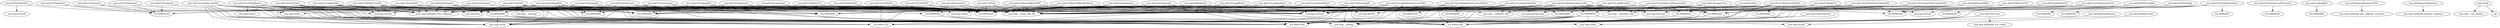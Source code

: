 digraph code {
  "0x00005f50" [label="sym.wbcCtxDcInfo"];
  "0x00005f50" -> "0x00002d80";
  "0x00002d80" [label="sym.imp.strncpy"];
  "0x00005f50" -> "0x00002ee0";
  "0x00002ee0" [label="fcn.00002ee0"];
  "0x00005f50" -> "0x00002d10";
  "0x00002d10" [label="sym.imp.free"];
  "0x00005f50" -> "0x000031b0";
  "0x000031b0" [label="fcn.000031b0"];
  "0x00005f50" -> "0x00003200";
  "0x00003200" [label="fcn.00003200"];
  "0x00005f50" -> "0x00003000";
  "0x00003000" [label="sym.imp.__strndup"];
  "0x00005f50" -> "0x00002ec0";
  "0x00002ec0" [label="sym.imp.strchr"];
  "0x00005f50" -> "0x00002e90";
  "0x00002e90" [label="sym.imp.__stack_chk_fail"];
  "0x00009600" [label="sym.wbcCtxEndpwent"];
  "0x00009600" -> "0x00003030";
  "0x00003030" [label="sym.imp.winbindd_free_response"];
  "0x00009600" -> "0x00003230";
  "0x00003230" [label="fcn.00003230"];
  "0x00005950" [label="sym.wbcCtxListTrusts"];
  "0x00005950" -> "0x00002ee0";
  "0x00002ee0" [label="fcn.00002ee0"];
  "0x00005950" -> "0x00003030";
  "0x00003030" [label="sym.imp.winbindd_free_response"];
  "0x00005950" -> "0x000031b0";
  "0x000031b0" [label="fcn.000031b0"];
  "0x00005950" -> "0x00002d10";
  "0x00002d10" [label="sym.imp.free"];
  "0x00005950" -> "0x00003140";
  "0x00003140" [label="fcn.00003140"];
  "0x00005950" -> "0x00002f60";
  "0x00002f60" [label="sym.imp.__strdup"];
  "0x00005950" -> "0x00002ec0";
  "0x00002ec0" [label="sym.imp.strchr"];
  "0x00005950" -> "0x00003120";
  "0x00003120" [label="fcn.00003120"];
  "0x00005950" -> "0x00002e90";
  "0x00002e90" [label="sym.imp.__stack_chk_fail"];
  "0x00009940" [label="sym.wbcCtxGetgrlist"];
  "0x00009940" -> "0x00003030";
  "0x00003030" [label="sym.imp.winbindd_free_response"];
  "0x00009940" -> "0x00002ee0";
  "0x00002ee0" [label="fcn.00002ee0"];
  "0x00009940" -> "0x00006680";
  "0x00006680" [label="fcn.00006680"];
  "0x00009940" -> "0x00003230";
  "0x00003230" [label="fcn.00003230"];
  "0x00009940" -> "0x00002e90";
  "0x00002e90" [label="sym.imp.__stack_chk_fail"];
  "0x00007050" [label="sym.wbcCtxCredentialSave"];
  "0x00007050" -> "0x00002d80";
  "0x00002d80" [label="sym.imp.strncpy"];
  "0x00007050" -> "0x00002ea0";
  "0x00002ea0" [label="sym.imp.getuid"];
  "0x00007050" -> "0x00002ee0";
  "0x00002ee0" [label="fcn.00002ee0"];
  "0x00007050" -> "0x00002e90";
  "0x00002e90" [label="sym.imp.__stack_chk_fail"];
  "0x00003c00" [label="sym.wbcCtxAllocateUid"];
  "0x00003c00" -> "0x00002d40";
  "0x00002d40" [label="fcn.00002d40"];
  "0x00003c00" -> "0x00002e90";
  "0x00002e90" [label="sym.imp.__stack_chk_fail"];
  "0x00006ff0" [label="sym.wbcCtxChangeUserPassword"];
  "0x00006ff0" -> "0x00002e20";
  "0x00002e20" [label="fcn.00002e20"];
  "0x00004910" [label="sym.wbcCtxAuthenticateUser"];
  "0x00004910" -> "0x00002ed0";
  "0x00002ed0" [label="fcn.00002ed0"];
  "0x00004910" -> "0x00002e90";
  "0x00002e90" [label="sym.imp.__stack_chk_fail"];
  "0x00003fd0" [label="sym.wbcCtxGidToSid"];
  "0x00003fd0" -> "0x00002ee0";
  "0x00002ee0" [label="fcn.00002ee0"];
  "0x00003fd0" -> "0x00003120";
  "0x00003120" [label="fcn.00003120"];
  "0x00003fd0" -> "0x00002e90";
  "0x00002e90" [label="sym.imp.__stack_chk_fail"];
  "0x00008c20" [label="sym.wbcLookupRids"];
  "0x00008c20" -> "0x00002d60";
  "0x00002d60" [label="fcn.00002d60"];
  "0x00009040" [label="sym.wbcCtxGetgrnam"];
  "0x00009040" -> "0x00003030";
  "0x00003030" [label="sym.imp.winbindd_free_response"];
  "0x00009040" -> "0x00002d80";
  "0x00002d80" [label="sym.imp.strncpy"];
  "0x00009040" -> "0x00002ee0";
  "0x00002ee0" [label="fcn.00002ee0"];
  "0x00009040" -> "0x00006680";
  "0x00006680" [label="fcn.00006680"];
  "0x00009040" -> "0x00002e90";
  "0x00002e90" [label="sym.imp.__stack_chk_fail"];
  "0x00008dd0" [label="sym.wbcSidToStringBuf"];
  "0x00008dd0" -> "0x00002d00";
  "0x00002d00" [label="sym.imp.__snprintf_chk"];
  "0x00008dd0" -> "0x00003060";
  "0x00003060" [label="sym.imp.strlcpy"];
  "0x00003510" [label="sym.wbcStrDup"];
  "0x00003510" -> "0x00002e50";
  "0x00002e50" [label="sym.imp.strlen"];
  "0x00003510" -> "0x00003140";
  "0x00003140" [label="fcn.00003140"];
  "0x00003510" -> "0x00003070";
  "0x00003070" [label="sym.imp.memcpy"];
  "0x00007f90" [label="sym.wbcCtxLookupUserSids"];
  "0x00007f90" -> "0x00003080";
  "0x00003080" [label="fcn.00003080"];
  "0x00007f90" -> "0x00002ee0";
  "0x00002ee0" [label="fcn.00002ee0"];
  "0x00007f90" -> "0x00003030";
  "0x00003030" [label="sym.imp.winbindd_free_response"];
  "0x00007f90" -> "0x00003140";
  "0x00003140" [label="fcn.00003140"];
  "0x00007f90" -> "0x00002e50";
  "0x00002e50" [label="sym.imp.strlen"];
  "0x00007f90" -> "0x00002ec0";
  "0x00002ec0" [label="sym.imp.strchr"];
  "0x00007f90" -> "0x00003120";
  "0x00003120" [label="fcn.00003120"];
  "0x00007f90" -> "0x000031b0";
  "0x000031b0" [label="fcn.000031b0"];
  "0x00007f90" -> "0x00002e90";
  "0x00002e90" [label="sym.imp.__stack_chk_fail"];
  "0x00003830" [label="sym.wbcRequestResponsePriv"];
  "0x00003830" -> "0x00003180";
  "0x00003180" [label="sym.imp.winbindd_priv_request_response"];
  "0x00008900" [label="sym.wbcCtxLookupRids"];
  "0x00008900" -> "0x00003030";
  "0x00003030" [label="sym.imp.winbindd_free_response"];
  "0x00008900" -> "0x000031b0";
  "0x000031b0" [label="fcn.000031b0"];
  "0x00008900" -> "0x00003080";
  "0x00003080" [label="fcn.00003080"];
  "0x00008900" -> "0x000030f0";
  "0x000030f0" [label="sym.imp.malloc"];
  "0x00008900" -> "0x00002d00";
  "0x00002d00" [label="sym.imp.__snprintf_chk"];
  "0x00008900" -> "0x00002ee0";
  "0x00002ee0" [label="fcn.00002ee0"];
  "0x00008900" -> "0x00002d10";
  "0x00002d10" [label="sym.imp.free"];
  "0x00008900" -> "0x00002f00";
  "0x00002f00" [label="fcn.00002f00"];
  "0x00008900" -> "0x00003200";
  "0x00003200" [label="fcn.00003200"];
  "0x00008900" -> "0x00003140";
  "0x00003140" [label="fcn.00003140"];
  "0x00008900" -> "0x000031c0";
  "0x000031c0" [label="sym.imp.strtoul"];
  "0x00008900" -> "0x00002ec0";
  "0x00002ec0" [label="sym.imp.strchr"];
  "0x00008900" -> "0x00002f60";
  "0x00002f60" [label="sym.imp.__strdup"];
  "0x00008900" -> "0x00002e90";
  "0x00002e90" [label="sym.imp.__stack_chk_fail"];
  "0x00007b80" [label="sym.wbcCtxLookupSid"];
  "0x00007b80" -> "0x00003080";
  "0x00003080" [label="fcn.00003080"];
  "0x00007b80" -> "0x00002ee0";
  "0x00002ee0" [label="fcn.00002ee0"];
  "0x00007b80" -> "0x00002f00";
  "0x00002f00" [label="fcn.00002f00"];
  "0x00007b80" -> "0x000031b0";
  "0x000031b0" [label="fcn.000031b0"];
  "0x00007b80" -> "0x00002e90";
  "0x00002e90" [label="sym.imp.__stack_chk_fail"];
  "0x00006570" [label="sym.wbcCtxGetpwnam"];
  "0x00006570" -> "0x00002d80";
  "0x00002d80" [label="sym.imp.strncpy"];
  "0x00006570" -> "0x00002ee0";
  "0x00002ee0" [label="fcn.00002ee0"];
  "0x00006570" -> "0x000065b0";
  "0x000065b0" [label="fcn.000065b0"];
  "0x00006570" -> "0x00002e90";
  "0x00002e90" [label="sym.imp.__stack_chk_fail"];
  "0x00005db0" [label="sym.wbcCtxResolveWinsByName"];
  "0x00005db0" -> "0x00002d80";
  "0x00002d80" [label="sym.imp.strncpy"];
  "0x00005db0" -> "0x00002ee0";
  "0x00002ee0" [label="fcn.00002ee0"];
  "0x00005db0" -> "0x00002f00";
  "0x00002f00" [label="fcn.00002f00"];
  "0x00005db0" -> "0x00002e90";
  "0x00002e90" [label="sym.imp.__stack_chk_fail"];
  "0x000071d0" [label="sym.wbcCtxLogoffUser"];
  "0x000071d0" -> "0x00002d80";
  "0x00002d80" [label="sym.imp.strncpy"];
  "0x000071d0" -> "0x00002ee0";
  "0x00002ee0" [label="fcn.00002ee0"];
  "0x000071d0" -> "0x00002e90";
  "0x00002e90" [label="sym.imp.__stack_chk_fail"];
  "0x00006bd0" [label="sym.wbcCtxChangeUserPasswordEx"];
  "0x00006bd0" -> "0x00002d80";
  "0x00002d80" [label="sym.imp.strncpy"];
  "0x00006bd0" -> "0x00002ee0";
  "0x00002ee0" [label="fcn.00002ee0"];
  "0x00006bd0" -> "0x00003620";
  "0x00003620" [label="fcn.00003620"];
  "0x00006bd0" -> "0x000036b0";
  "0x000036b0" [label="fcn.000036b0"];
  "0x00006bd0" -> "0x00003010";
  "0x00003010" [label="sym.imp.__memcpy_chk"];
  "0x00006bd0" -> "0x00002e90";
  "0x00002e90" [label="sym.imp.__stack_chk_fail"];
  "0x00007c20" [label="sym.wbcCtxListUsers"];
  "0x00007c20" -> "0x00002d80";
  "0x00002d80" [label="sym.imp.strncpy"];
  "0x00007c20" -> "0x00002ee0";
  "0x00002ee0" [label="fcn.00002ee0"];
  "0x00007c20" -> "0x00003200";
  "0x00003200" [label="fcn.00003200"];
  "0x00007c20" -> "0x00002f60";
  "0x00002f60" [label="sym.imp.__strdup"];
  "0x00007c20" -> "0x00002ec0";
  "0x00002ec0" [label="sym.imp.strchr"];
  "0x00007c20" -> "0x00003030";
  "0x00003030" [label="sym.imp.winbindd_free_response"];
  "0x00007c20" -> "0x000031b0";
  "0x000031b0" [label="fcn.000031b0"];
  "0x00007c20" -> "0x00002e90";
  "0x00002e90" [label="sym.imp.__stack_chk_fail"];
  "0x00004480" [label="sym.wbcCtxAuthenticateUserEx"];
  "0x00004480" -> "0x00002d80";
  "0x00002d80" [label="sym.imp.strncpy"];
  "0x00004480" -> "0x00002ee0";
  "0x00002ee0" [label="fcn.00002ee0"];
  "0x00004480" -> "0x00003620";
  "0x00003620" [label="fcn.00003620"];
  "0x00004480" -> "0x00003030";
  "0x00003030" [label="sym.imp.winbindd_free_response"];
  "0x00004480" -> "0x00002d10";
  "0x00002d10" [label="sym.imp.free"];
  "0x00004480" -> "0x00003010";
  "0x00003010" [label="sym.imp.__memcpy_chk"];
  "0x00004480" -> "0x000030f0";
  "0x000030f0" [label="sym.imp.malloc"];
  "0x00004480" -> "0x00003070";
  "0x00003070" [label="sym.imp.memcpy"];
  "0x00004480" -> "0x00002d40";
  "0x00002d40" [label="fcn.00002d40"];
  "0x00004480" -> "0x00004000";
  "0x00004000" [label="fcn.00004000"];
  "0x00004480" -> "0x00002d00";
  "0x00002d00" [label="sym.imp.__snprintf_chk"];
  "0x00004480" -> "0x00002e90";
  "0x00002e90" [label="sym.imp.__stack_chk_fail"];
  "0x00003b20" [label="sym.wbcRequestResponse"];
  "0x00003b20" -> "0x00002fa0";
  "0x00002fa0" [label="sym.imp.winbindd_request_response"];
  "0x00009450" [label="sym.wbcCtxGetGroups"];
  "0x00009450" -> "0x00002d80";
  "0x00002d80" [label="sym.imp.strncpy"];
  "0x00009450" -> "0x00002ee0";
  "0x00002ee0" [label="fcn.00002ee0"];
  "0x00009450" -> "0x00003030";
  "0x00003030" [label="sym.imp.winbindd_free_response"];
  "0x00009450" -> "0x000031b0";
  "0x000031b0" [label="fcn.000031b0"];
  "0x00009450" -> "0x00003140";
  "0x00003140" [label="fcn.00003140"];
  "0x00009450" -> "0x00002e90";
  "0x00002e90" [label="sym.imp.__stack_chk_fail"];
  "0x00005150" [label="sym.wbcAddNamedBlob"];
  "0x00005150" -> "0x00003140";
  "0x00003140" [label="fcn.00003140"];
  "0x00005150" -> "0x00003070";
  "0x00003070" [label="sym.imp.memcpy"];
  "0x00005150" -> "0x000031b0";
  "0x000031b0" [label="fcn.000031b0"];
  "0x00005150" -> "0x00002f60";
  "0x00002f60" [label="sym.imp.__strdup"];
  "0x00005150" -> "0x000030f0";
  "0x000030f0" [label="sym.imp.malloc"];
  "0x00007200" [label="sym.wbcCtxLogonUser"];
  "0x00007200" -> "0x00002d80";
  "0x00002d80" [label="sym.imp.strncpy"];
  "0x00007200" -> "0x00002d50";
  "0x00002d50" [label="sym.imp.strcasecmp"];
  "0x00007200" -> "0x00003010";
  "0x00003010" [label="sym.imp.__memcpy_chk"];
  "0x00007200" -> "0x00002ee0";
  "0x00002ee0" [label="fcn.00002ee0"];
  "0x00007200" -> "0x00003620";
  "0x00003620" [label="fcn.00003620"];
  "0x00007200" -> "0x00003030";
  "0x00003030" [label="sym.imp.winbindd_free_response"];
  "0x00007200" -> "0x00003140";
  "0x00003140" [label="fcn.00003140"];
  "0x00007200" -> "0x00004000";
  "0x00004000" [label="fcn.00004000"];
  "0x00007200" -> "0x000031b0";
  "0x000031b0" [label="fcn.000031b0"];
  "0x00007200" -> "0x000036b0";
  "0x000036b0" [label="fcn.000036b0"];
  "0x00007200" -> "0x00002db0";
  "0x00002db0" [label="fcn.00002db0"];
  "0x00007200" -> "0x00002e90";
  "0x00002e90" [label="sym.imp.__stack_chk_fail"];
  "0x00004d90" [label="sym.wbcCtxSidToGid"];
  "0x00004d90" -> "0x00003080";
  "0x00003080" [label="fcn.00003080"];
  "0x00004d90" -> "0x00002ee0";
  "0x00002ee0" [label="fcn.00002ee0"];
  "0x00004d90" -> "0x00002e90";
  "0x00002e90" [label="sym.imp.__stack_chk_fail"];
  "0x00006550" [label="sym.wbcCtxGetpwuid"];
  "0x00006550" -> "0x00002ee0";
  "0x00002ee0" [label="fcn.00002ee0"];
  "0x00006550" -> "0x000065b0";
  "0x000065b0" [label="fcn.000065b0"];
  "0x00006550" -> "0x00002e90";
  "0x00002e90" [label="sym.imp.__stack_chk_fail"];
  "0x00003980" [label="sym.wbcCtxCheckTrustCredentials"];
  "0x00003980" -> "0x00002d80";
  "0x00002d80" [label="sym.imp.strncpy"];
  "0x00003980" -> "0x00002d40";
  "0x00002d40" [label="fcn.00002d40"];
  "0x00003980" -> "0x00003620";
  "0x00003620" [label="fcn.00003620"];
  "0x00003980" -> "0x00002e90";
  "0x00002e90" [label="sym.imp.__stack_chk_fail"];
  "0x00003dd0" [label="sym.wbcGuidToString"];
  "0x00003dd0" -> "0x00003140";
  "0x00003140" [label="fcn.00003140"];
  "0x00003dd0" -> "0x00002d00";
  "0x00002d00" [label="sym.imp.__snprintf_chk"];
  "0x00008c80" [label="sym.wbcStringToSid"];
  "0x00008c80" -> "0x000031c0";
  "0x000031c0" [label="sym.imp.strtoul"];
  "0x00008c80" -> "0x00002fb0";
  "0x00002fb0" [label="sym.imp.strtoull"];
  "0x00003c70" [label="sym.wbcStringToGuid"];
  "0x00003c70" -> "0x00003100";
  "0x00003100" [label="sym.imp.sscanf"];
  "0x00008f60" [label="sym.wbcSidToString"];
  "0x00008f60" -> "0x00003080";
  "0x00003080" [label="fcn.00003080"];
  "0x00008f60" -> "0x00003140";
  "0x00003140" [label="fcn.00003140"];
  "0x00006370" [label="sym.wbcCtxGetDisplayName"];
  "0x00006370" -> "0x000030b0";
  "0x000030b0" [label="fcn.000030b0"];
  "0x00006370" -> "0x000031b0";
  "0x000031b0" [label="fcn.000031b0"];
  "0x00006370" -> "0x00002fe0";
  "0x00002fe0" [label="fcn.00002fe0"];
  "0x00006370" -> "0x00002f80";
  "0x00002f80" [label="fcn.00002f80"];
  "0x00006370" -> "0x00002f00";
  "0x00002f00" [label="fcn.00002f00"];
  "0x00008180" [label="sym.wbcCtxGetSidAliases"];
  "0x00008180" -> "0x00003080";
  "0x00003080" [label="fcn.00003080"];
  "0x00008180" -> "0x000030f0";
  "0x000030f0" [label="sym.imp.malloc"];
  "0x00008180" -> "0x00003130";
  "0x00003130" [label="sym.imp.realloc"];
  "0x00008180" -> "0x00002d80";
  "0x00002d80" [label="sym.imp.strncpy"];
  "0x00008180" -> "0x00002ee0";
  "0x00002ee0" [label="fcn.00002ee0"];
  "0x00008180" -> "0x00003140";
  "0x00003140" [label="fcn.00003140"];
  "0x00008180" -> "0x00002ec0";
  "0x00002ec0" [label="sym.imp.strchr"];
  "0x00008180" -> "0x00003120";
  "0x00003120" [label="fcn.00003120"];
  "0x00008180" -> "0x00002e50";
  "0x00002e50" [label="sym.imp.strlen"];
  "0x00008180" -> "0x00002d10";
  "0x00002d10" [label="sym.imp.free"];
  "0x00008180" -> "0x00003030";
  "0x00003030" [label="sym.imp.winbindd_free_response"];
  "0x00008180" -> "0x000031b0";
  "0x000031b0" [label="fcn.000031b0"];
  "0x00008180" -> "0x00002e90";
  "0x00002e90" [label="sym.imp.__stack_chk_fail"];
  "0x00005020" [label="sym.wbcCtxLookupDomainController"];
  "0x00005020" -> "0x000031b0";
  "0x000031b0" [label="fcn.000031b0"];
  "0x00005020" -> "0x00002d80";
  "0x00002d80" [label="sym.imp.strncpy"];
  "0x00005020" -> "0x00003140";
  "0x00003140" [label="fcn.00003140"];
  "0x00005020" -> "0x00002ee0";
  "0x00002ee0" [label="fcn.00002ee0"];
  "0x00005020" -> "0x00002f60";
  "0x00002f60" [label="sym.imp.__strdup"];
  "0x00005020" -> "0x00002e90";
  "0x00002e90" [label="sym.imp.__stack_chk_fail"];
  "0x000084b0" [label="sym.wbcCtxLookupSids"];
  "0x000084b0" -> "0x000030f0";
  "0x000030f0" [label="sym.imp.malloc"];
  "0x000084b0" -> "0x00003080";
  "0x00003080" [label="fcn.00003080"];
  "0x000084b0" -> "0x00002d10";
  "0x00002d10" [label="sym.imp.free"];
  "0x000084b0" -> "0x00002ee0";
  "0x00002ee0" [label="fcn.00002ee0"];
  "0x000084b0" -> "0x000031c0";
  "0x000031c0" [label="sym.imp.strtoul"];
  "0x000084b0" -> "0x00003030";
  "0x00003030" [label="sym.imp.winbindd_free_response"];
  "0x000084b0" -> "0x000031b0";
  "0x000031b0" [label="fcn.000031b0"];
  "0x000084b0" -> "0x00003140";
  "0x00003140" [label="fcn.00003140"];
  "0x000084b0" -> "0x00003120";
  "0x00003120" [label="fcn.00003120"];
  "0x000084b0" -> "0x00002ec0";
  "0x00002ec0" [label="sym.imp.strchr"];
  "0x000084b0" -> "0x00002f00";
  "0x00002f00" [label="fcn.00002f00"];
  "0x000084b0" -> "0x00002e90";
  "0x00002e90" [label="sym.imp.__stack_chk_fail"];
  "0x00003a50" [label="sym.wbcCtxChangeTrustCredentials"];
  "0x00003a50" -> "0x00002d80";
  "0x00002d80" [label="sym.imp.strncpy"];
  "0x00003a50" -> "0x00002d40";
  "0x00002d40" [label="fcn.00002d40"];
  "0x00003a50" -> "0x00003620";
  "0x00003620" [label="fcn.00003620"];
  "0x00003a50" -> "0x00002e90";
  "0x00002e90" [label="sym.imp.__stack_chk_fail"];
  "0x00008c60" [label="sym.wbcCtxLookupName"];
  "0x00008c60" -> "0x00002d80";
  "0x00002d80" [label="sym.imp.strncpy"];
  "0x00008c60" -> "0x00002ee0";
  "0x00002ee0" [label="fcn.00002ee0"];
  "0x00008c60" -> "0x00003120";
  "0x00003120" [label="fcn.00003120"];
  "0x00008c60" -> "0x00002e90";
  "0x00002e90" [label="sym.imp.__stack_chk_fail"];
  "0x00007de0" [label="sym.wbcCtxListGroups"];
  "0x00007de0" -> "0x00002d80";
  "0x00002d80" [label="sym.imp.strncpy"];
  "0x00007de0" -> "0x00002ee0";
  "0x00002ee0" [label="fcn.00002ee0"];
  "0x00007de0" -> "0x00003200";
  "0x00003200" [label="fcn.00003200"];
  "0x00007de0" -> "0x00002f60";
  "0x00002f60" [label="sym.imp.__strdup"];
  "0x00007de0" -> "0x00002ec0";
  "0x00002ec0" [label="sym.imp.strchr"];
  "0x00007de0" -> "0x00003030";
  "0x00003030" [label="sym.imp.winbindd_free_response"];
  "0x00007de0" -> "0x000031b0";
  "0x000031b0" [label="fcn.000031b0"];
  "0x00007de0" -> "0x00002e90";
  "0x00002e90" [label="sym.imp.__stack_chk_fail"];
  "0x000035d0" [label="sym.wbcCtxCreate"];
  "0x000035d0" -> "0x00003140";
  "0x00003140" [label="fcn.00003140"];
  "0x000035d0" -> "0x00002f90";
  "0x00002f90" [label="sym.imp.winbindd_ctx_create"];
  "0x000035d0" -> "0x000031b0";
  "0x000031b0" [label="fcn.000031b0"];
  "0x00007710" [label="sym.wbcCtxCredentialCache"];
  "0x00007710" -> "0x00002d10";
  "0x00002d10" [label="sym.imp.free"];
  "0x00007710" -> "0x00003030";
  "0x00003030" [label="sym.imp.winbindd_free_response"];
  "0x00007710" -> "0x000031b0";
  "0x000031b0" [label="fcn.000031b0"];
  "0x00007710" -> "0x00002d50";
  "0x00002d50" [label="sym.imp.strcasecmp"];
  "0x00007710" -> "0x00002ee0";
  "0x00002ee0" [label="fcn.00002ee0"];
  "0x00007710" -> "0x00002d00";
  "0x00002d00" [label="sym.imp.__snprintf_chk"];
  "0x00007710" -> "0x00002ea0";
  "0x00002ea0" [label="sym.imp.getuid"];
  "0x00007710" -> "0x00003070";
  "0x00003070" [label="sym.imp.memcpy"];
  "0x00007710" -> "0x00003140";
  "0x00003140" [label="fcn.00003140"];
  "0x00007710" -> "0x00002db0";
  "0x00002db0" [label="fcn.00002db0"];
  "0x00007710" -> "0x00002d80";
  "0x00002d80" [label="sym.imp.strncpy"];
  "0x00007710" -> "0x000030f0";
  "0x000030f0" [label="sym.imp.malloc"];
  "0x00007710" -> "0x00002e90";
  "0x00002e90" [label="sym.imp.__stack_chk_fail"];
  "0x00009830" [label="sym.wbcCtxGetgrent"];
  "0x00009830" -> "0x00003030";
  "0x00003030" [label="sym.imp.winbindd_free_response"];
  "0x00009830" -> "0x00002ee0";
  "0x00002ee0" [label="fcn.00002ee0"];
  "0x00009830" -> "0x00006680";
  "0x00006680" [label="fcn.00006680"];
  "0x00009830" -> "0x00003230";
  "0x00003230" [label="fcn.00003230"];
  "0x00009830" -> "0x00002e90";
  "0x00002e90" [label="sym.imp.__stack_chk_fail"];
  "0x00003bd0" [label="sym.wbcCtxAllocateGid"];
  "0x00003bd0" -> "0x00002d40";
  "0x00002d40" [label="fcn.00002d40"];
  "0x00003bd0" -> "0x00002e90";
  "0x00002e90" [label="sym.imp.__stack_chk_fail"];
  "0x00006820" [label="sym.wbcCtxPingDc2"];
  "0x00006820" -> "0x00002d80";
  "0x00002d80" [label="sym.imp.strncpy"];
  "0x00006820" -> "0x00002ee0";
  "0x00002ee0" [label="fcn.00002ee0"];
  "0x00006820" -> "0x00003140";
  "0x00003140" [label="fcn.00003140"];
  "0x00006820" -> "0x00003060";
  "0x00003060" [label="sym.imp.strlcpy"];
  "0x00006820" -> "0x00003620";
  "0x00003620" [label="fcn.00003620"];
  "0x00006820" -> "0x00002e90";
  "0x00002e90" [label="sym.imp.__stack_chk_fail"];
  "0x00004fa0" [label="sym.wbcCtxPing"];
  "0x00004fa0" -> "0x00002ee0";
  "0x00002ee0" [label="fcn.00002ee0"];
  "0x00004fa0" -> "0x00002e90";
  "0x00002e90" [label="sym.imp.__stack_chk_fail"];
  "0x00009760" [label="sym.wbcCtxSetgrent"];
  "0x00009760" -> "0x00003030";
  "0x00003030" [label="sym.imp.winbindd_free_response"];
  "0x00009760" -> "0x00003230";
  "0x00003230" [label="fcn.00003230"];
  "0x00006940" [label="sym.wbcCtxLogoffUserEx"];
  "0x00006940" -> "0x00002d80";
  "0x00002d80" [label="sym.imp.strncpy"];
  "0x00006940" -> "0x00002d50";
  "0x00002d50" [label="sym.imp.strcasecmp"];
  "0x00006940" -> "0x00003010";
  "0x00003010" [label="sym.imp.__memcpy_chk"];
  "0x00006940" -> "0x00002ee0";
  "0x00002ee0" [label="fcn.00002ee0"];
  "0x00006940" -> "0x00003620";
  "0x00003620" [label="fcn.00003620"];
  "0x00006940" -> "0x00002e90";
  "0x00002e90" [label="sym.imp.__stack_chk_fail"];
  "0x00005e80" [label="sym.wbcCtxResolveWinsByIP"];
  "0x00005e80" -> "0x00002d80";
  "0x00002d80" [label="sym.imp.strncpy"];
  "0x00005e80" -> "0x00002ee0";
  "0x00002ee0" [label="fcn.00002ee0"];
  "0x00005e80" -> "0x00002f00";
  "0x00002f00" [label="fcn.00002f00"];
  "0x00005e80" -> "0x00002e90";
  "0x00002e90" [label="sym.imp.__stack_chk_fail"];
  "0x00005750" [label="sym.wbcCtxInterfaceDetails"];
  "0x00005750" -> "0x00003140";
  "0x00003140" [label="fcn.00003140"];
  "0x00005750" -> "0x00002ee0";
  "0x00002ee0" [label="fcn.00002ee0"];
  "0x00005750" -> "0x000031b0";
  "0x000031b0" [label="fcn.000031b0"];
  "0x00005750" -> "0x00002f60";
  "0x00002f60" [label="sym.imp.__strdup"];
  "0x00005750" -> "0x00002d20";
  "0x00002d20" [label="fcn.00002d20"];
  "0x00005750" -> "0x00002e90";
  "0x00002e90" [label="sym.imp.__stack_chk_fail"];
  "0x00004cb0" [label="sym.wbcCtxSidToUid"];
  "0x00004cb0" -> "0x00003080";
  "0x00003080" [label="fcn.00003080"];
  "0x00004cb0" -> "0x00002ee0";
  "0x00002ee0" [label="fcn.00002ee0"];
  "0x00004cb0" -> "0x00002e90";
  "0x00002e90" [label="sym.imp.__stack_chk_fail"];
  "0x00009420" [label="sym.wbcCtxGetpwsid"];
  "0x00009420" -> "0x00003080";
  "0x00003080" [label="fcn.00003080"];
  "0x00009420" -> "0x00002ee0";
  "0x00002ee0" [label="fcn.00002ee0"];
  "0x00009420" -> "0x000065b0";
  "0x000065b0" [label="fcn.000065b0"];
  "0x00009420" -> "0x00002e90";
  "0x00002e90" [label="sym.imp.__stack_chk_fail"];
  "0x00009660" [label="sym.wbcCtxGetpwent"];
  "0x00009660" -> "0x00003030";
  "0x00003030" [label="sym.imp.winbindd_free_response"];
  "0x00009660" -> "0x00002ee0";
  "0x00002ee0" [label="fcn.00002ee0"];
  "0x00009660" -> "0x000065b0";
  "0x000065b0" [label="fcn.000065b0"];
  "0x00009660" -> "0x00003230";
  "0x00003230" [label="fcn.00003230"];
  "0x00009660" -> "0x00002e90";
  "0x00002e90" [label="sym.imp.__stack_chk_fail"];
  "0x000034c0" [label="sym.wbcAllocateMemory"];
  "0x000034c0" -> "0x00002fc0";
  "0x00002fc0" [label="sym.imp.calloc"];
  "0x00003f10" [label="sym.wbcCtxUidToSid"];
  "0x00003f10" -> "0x00002ee0";
  "0x00002ee0" [label="fcn.00002ee0"];
  "0x00003f10" -> "0x00003120";
  "0x00003120" [label="fcn.00003120"];
  "0x00003f10" -> "0x00002e90";
  "0x00002e90" [label="sym.imp.__stack_chk_fail"];
  "0x00009590" [label="sym.wbcCtxSetpwent"];
  "0x00009590" -> "0x00003030";
  "0x00003030" [label="sym.imp.winbindd_free_response"];
  "0x00009590" -> "0x00003230";
  "0x00003230" [label="fcn.00003230"];
  "0x000054d0" [label="sym.wbcCtxLookupDomainControllerEx"];
  "0x000054d0" -> "0x00002d80";
  "0x00002d80" [label="sym.imp.strncpy"];
  "0x000054d0" -> "0x00002f40";
  "0x00002f40" [label="fcn.00002f40"];
  "0x000054d0" -> "0x000031b0";
  "0x000031b0" [label="fcn.000031b0"];
  "0x000054d0" -> "0x00002ee0";
  "0x00002ee0" [label="fcn.00002ee0"];
  "0x000054d0" -> "0x00003140";
  "0x00003140" [label="fcn.00003140"];
  "0x000054d0" -> "0x00002f60";
  "0x00002f60" [label="sym.imp.__strdup"];
  "0x000054d0" -> "0x00003160";
  "0x00003160" [label="fcn.00003160"];
  "0x000054d0" -> "0x000030f0";
  "0x000030f0" [label="sym.imp.malloc"];
  "0x000054d0" -> "0x00002e90";
  "0x00002e90" [label="sym.imp.__stack_chk_fail"];
  "0x00004990" [label="sym.wbcCtxSidsToUnixIds"];
  "0x00004990" -> "0x000030f0";
  "0x000030f0" [label="sym.imp.malloc"];
  "0x00004990" -> "0x00003080";
  "0x00003080" [label="fcn.00003080"];
  "0x00004990" -> "0x00002d10";
  "0x00002d10" [label="sym.imp.free"];
  "0x00004990" -> "0x00002ee0";
  "0x00002ee0" [label="fcn.00002ee0"];
  "0x00004990" -> "0x00002ec0";
  "0x00002ec0" [label="sym.imp.strchr"];
  "0x00004990" -> "0x000031c0";
  "0x000031c0" [label="sym.imp.strtoul"];
  "0x00004990" -> "0x00003030";
  "0x00003030" [label="sym.imp.winbindd_free_response"];
  "0x00004990" -> "0x00002e90";
  "0x00002e90" [label="sym.imp.__stack_chk_fail"];
  "0x000097d0" [label="sym.wbcCtxEndgrent"];
  "0x000097d0" -> "0x00003030";
  "0x00003030" [label="sym.imp.winbindd_free_response"];
  "0x000097d0" -> "0x00003230";
  "0x00003230" [label="fcn.00003230"];
  "0x000055f0" [label="sym.wbcCtxDomainInfo"];
  "0x000055f0" -> "0x000031b0";
  "0x000031b0" [label="fcn.000031b0"];
  "0x000055f0" -> "0x00002d80";
  "0x00002d80" [label="sym.imp.strncpy"];
  "0x000055f0" -> "0x00002ee0";
  "0x00002ee0" [label="fcn.00002ee0"];
  "0x000055f0" -> "0x00003140";
  "0x00003140" [label="fcn.00003140"];
  "0x000055f0" -> "0x00002f60";
  "0x00002f60" [label="sym.imp.__strdup"];
  "0x000055f0" -> "0x00003120";
  "0x00003120" [label="fcn.00003120"];
  "0x000055f0" -> "0x00002e90";
  "0x00002e90" [label="sym.imp.__stack_chk_fail"];
  "0x00009130" [label="sym.wbcCtxGetgrgid"];
  "0x00009130" -> "0x00002ee0";
  "0x00002ee0" [label="fcn.00002ee0"];
  "0x00009130" -> "0x00003030";
  "0x00003030" [label="sym.imp.winbindd_free_response"];
  "0x00009130" -> "0x00006680";
  "0x00006680" [label="fcn.00006680"];
  "0x00009130" -> "0x00002e90";
  "0x00002e90" [label="sym.imp.__stack_chk_fail"];
  "0x00003580" [label="sym.wbcLibraryDetails"];
  "0x00003580" -> "0x00003140";
  "0x00003140" [label="fcn.00003140"];
  "0x00003300" [label="entry.fini0"];
  "0x00003300" -> "0x00003240";
  "0x00003240" [label="sym.imp.__cxa_finalize"];
  "0x00003300" -> "0x00003270";
  "0x00003270" [label="rip"];
  "0x00003620" [label="fcn.00003620"];
  "0x00003620" -> "0x00003140";
  "0x00003140" [label="fcn.00003140"];
  "0x00003620" -> "0x00002f60";
  "0x00002f60" [label="sym.imp.__strdup"];
  "0x00003620" -> "0x000031b0";
  "0x000031b0" [label="fcn.000031b0"];
  "0x00004000" [label="fcn.00004000"];
  "0x00004000" -> "0x00003140";
  "0x00003140" [label="fcn.00003140"];
  "0x00004000" -> "0x00002f60";
  "0x00002f60" [label="sym.imp.__strdup"];
  "0x00004000" -> "0x00002fc0";
  "0x00002fc0" [label="sym.imp.calloc"];
  "0x00004000" -> "0x00003120";
  "0x00003120" [label="fcn.00003120"];
  "0x00004000" -> "0x000031b0";
  "0x000031b0" [label="fcn.000031b0"];
  "0x00004000" -> "0x00003100";
  "0x00003100" [label="sym.imp.sscanf"];
  "0x00004000" -> "0x00002ec0";
  "0x00002ec0" [label="sym.imp.strchr"];
  "0x000036b0" [label="fcn.000036b0"];
  "0x000036b0" -> "0x00003140";
  "0x00003140" [label="fcn.00003140"];
  "0x000036b0" -> "0x000031b0";
  "0x000031b0" [label="fcn.000031b0"];
  "0x00006680" [label="fcn.00006680"];
  "0x00006680" -> "0x00003140";
  "0x00003140" [label="fcn.00003140"];
  "0x00006680" -> "0x00002f60";
  "0x00002f60" [label="sym.imp.__strdup"];
  "0x00006680" -> "0x00002fc0";
  "0x00002fc0" [label="sym.imp.calloc"];
  "0x00006680" -> "0x00002ec0";
  "0x00002ec0" [label="sym.imp.strchr"];
  "0x00006680" -> "0x000031b0";
  "0x000031b0" [label="fcn.000031b0"];
  "0x000065b0" [label="fcn.000065b0"];
  "0x000065b0" -> "0x00003140";
  "0x00003140" [label="fcn.00003140"];
  "0x000065b0" -> "0x00002f60";
  "0x00002f60" [label="sym.imp.__strdup"];
  "0x000065b0" -> "0x000031b0";
  "0x000031b0" [label="fcn.000031b0"];
}